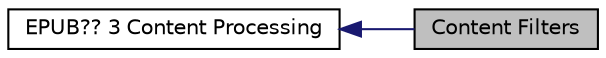 digraph "Content Filters"
{
  edge [fontname="Helvetica",fontsize="10",labelfontname="Helvetica",labelfontsize="10"];
  node [fontname="Helvetica",fontsize="10",shape=record];
  rankdir=LR;
  Node0 [label="Content Filters",height=0.2,width=0.4,color="black", fillcolor="grey75", style="filled" fontcolor="black"];
  Node1 [label="EPUB?? 3 Content Processing",height=0.2,width=0.4,color="black", fillcolor="white", style="filled",URL="$group__content-proc.xhtml"];
  Node1->Node0 [shape=plaintext, color="midnightblue", dir="back", style="solid"];
}
